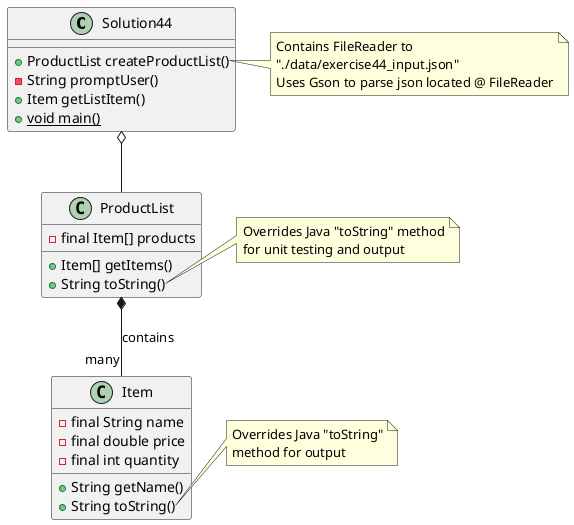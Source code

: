@startuml

class Solution44 {
    +ProductList createProductList()
    -String promptUser()
    +Item getListItem()
    +{static} void main()
}

class Item {
    -final String name
    -final double price
    -final int quantity

    +String getName()
    +String toString()
}

class ProductList {
    -final Item[] products

    +Item[] getItems()
    +String toString()
}

ProductList *-- "many" Item : contains
Solution44 o-- ProductList

note right of Item::toString
    Overrides Java "toString"
    method for output
end note

note right of ProductList::toString
    Overrides Java "toString" method
    for unit testing and output
end note

note right of Solution44::createProductList
    Contains FileReader to
    "./data/exercise44_input.json"
    Uses Gson to parse json located @ FileReader
end note

@enduml